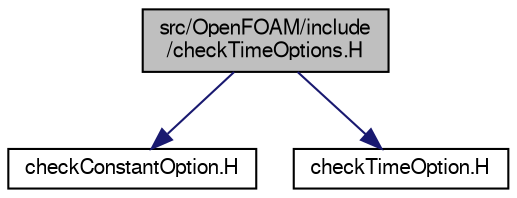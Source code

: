 digraph "src/OpenFOAM/include/checkTimeOptions.H"
{
  bgcolor="transparent";
  edge [fontname="FreeSans",fontsize="10",labelfontname="FreeSans",labelfontsize="10"];
  node [fontname="FreeSans",fontsize="10",shape=record];
  Node0 [label="src/OpenFOAM/include\l/checkTimeOptions.H",height=0.2,width=0.4,color="black", fillcolor="grey75", style="filled", fontcolor="black"];
  Node0 -> Node1 [color="midnightblue",fontsize="10",style="solid",fontname="FreeSans"];
  Node1 [label="checkConstantOption.H",height=0.2,width=0.4,color="black",URL="$a10337.html"];
  Node0 -> Node2 [color="midnightblue",fontsize="10",style="solid",fontname="FreeSans"];
  Node2 [label="checkTimeOption.H",height=0.2,width=0.4,color="black",URL="$a10340.html"];
}
